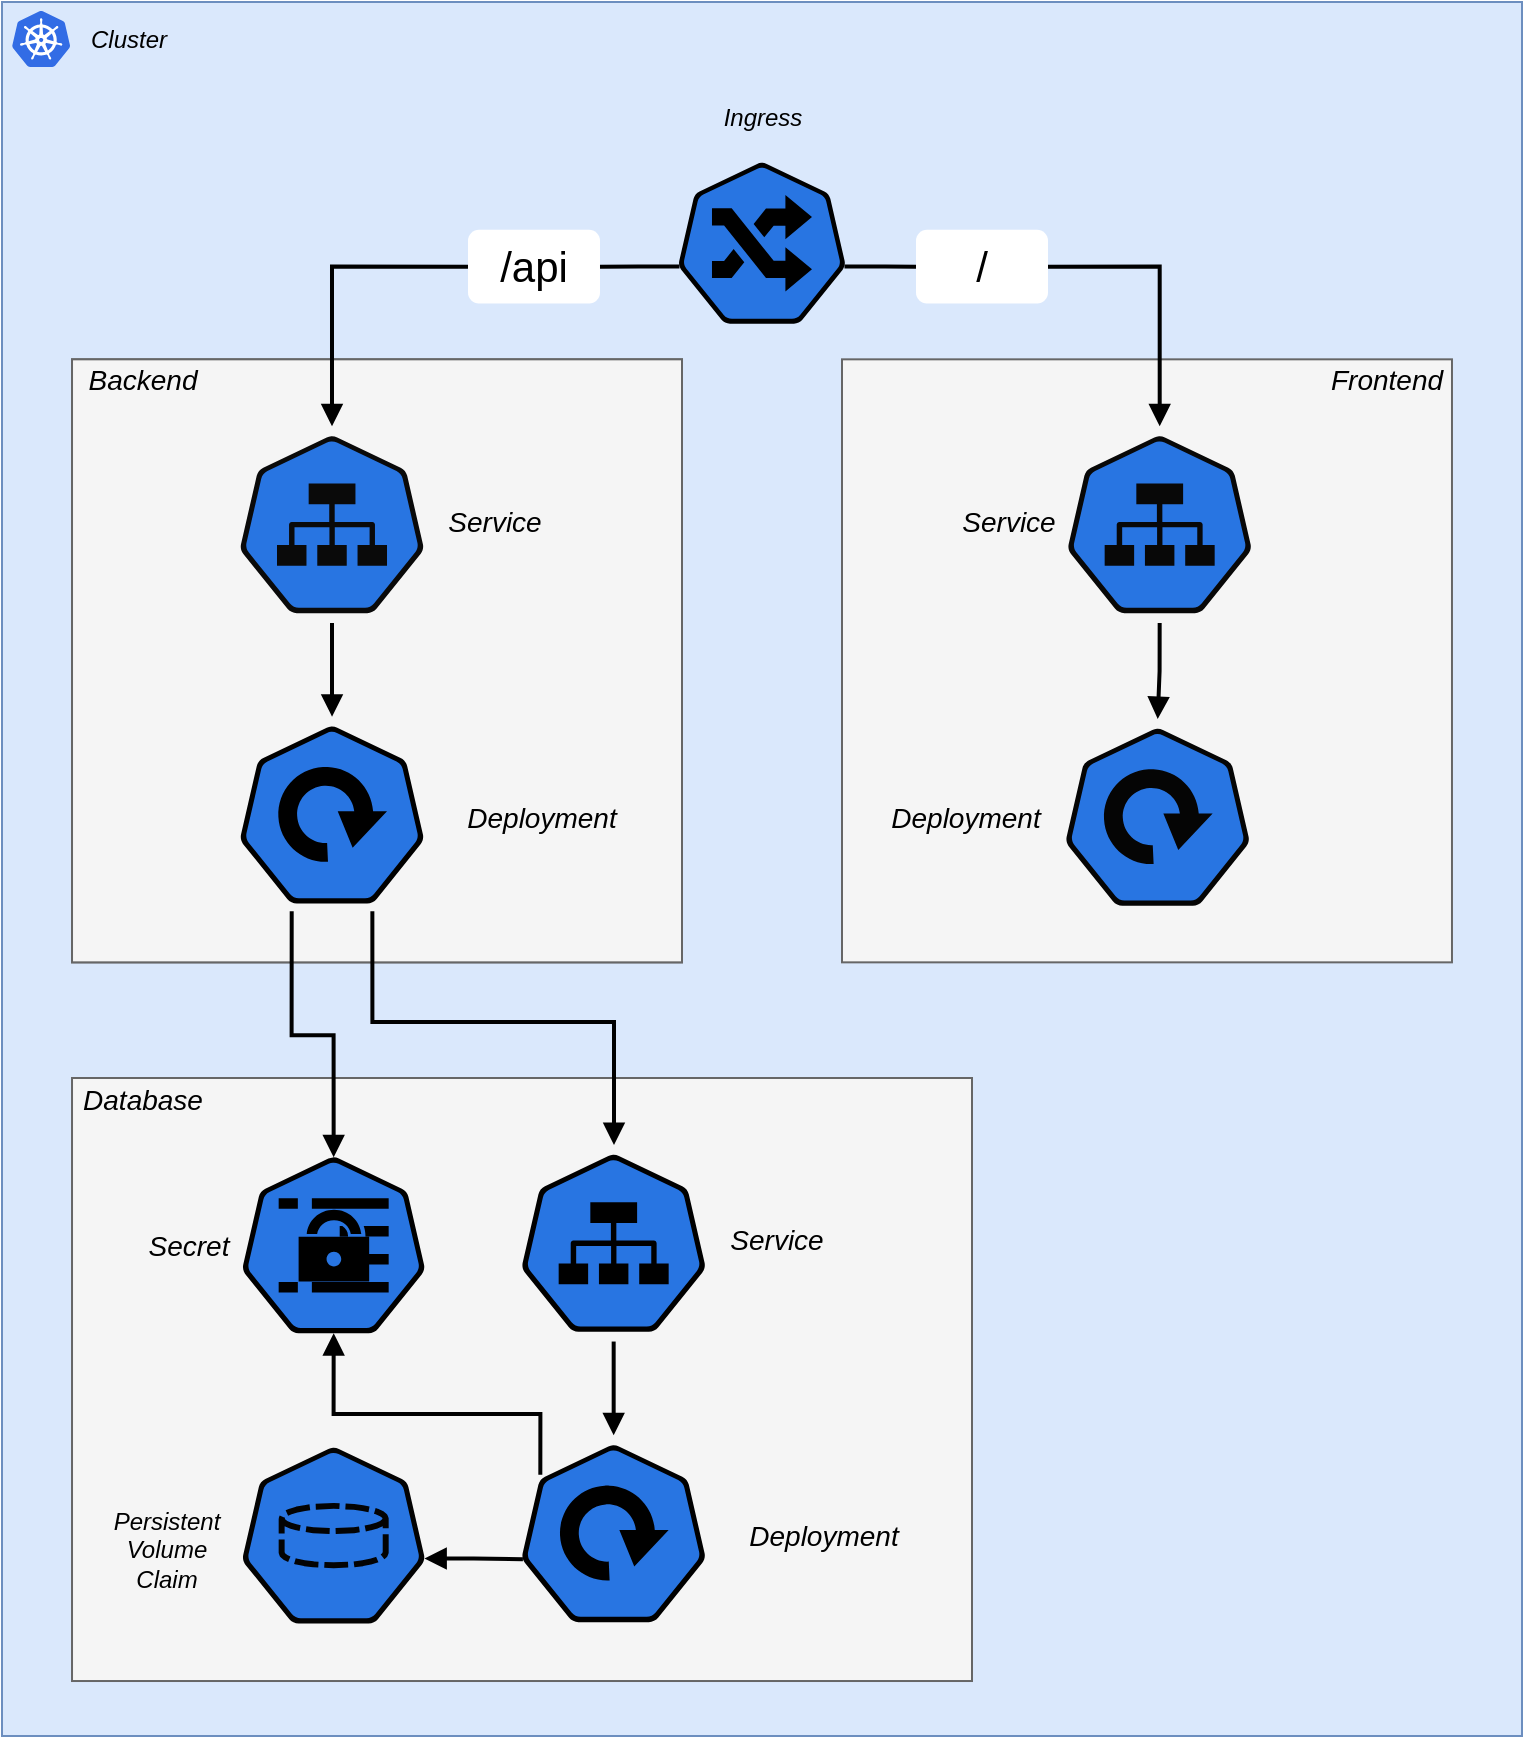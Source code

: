 <mxfile version="15.0.5" type="device"><diagram id="U0-JwYpuMsw_I5LCAwVe" name="Page-1"><mxGraphModel dx="2209" dy="761" grid="0" gridSize="10" guides="1" tooltips="1" connect="1" arrows="1" fold="1" page="1" pageScale="1" pageWidth="827" pageHeight="950" math="0" shadow="0"><root><mxCell id="0"/><mxCell id="1" parent="0"/><mxCell id="h1-sTey6x1xBw7MjlcTE-5" value="" style="group" parent="1" vertex="1" connectable="0"><mxGeometry x="-800" y="40" width="760" height="867" as="geometry"/></mxCell><mxCell id="h1-sTey6x1xBw7MjlcTE-1" value="" style="whiteSpace=wrap;html=1;fillColor=#dae8fc;strokeColor=#6c8ebf;" parent="h1-sTey6x1xBw7MjlcTE-5" vertex="1"><mxGeometry width="760" height="867" as="geometry"/></mxCell><mxCell id="h1-sTey6x1xBw7MjlcTE-4" value="" style="group" parent="h1-sTey6x1xBw7MjlcTE-5" vertex="1" connectable="0"><mxGeometry x="5" y="4.467" width="84.17" height="32.384" as="geometry"/></mxCell><mxCell id="h1-sTey6x1xBw7MjlcTE-2" value="&lt;i&gt;Cluster&lt;/i&gt;" style="text;html=1;align=center;verticalAlign=middle;resizable=0;points=[];autosize=1;strokeColor=none;" parent="h1-sTey6x1xBw7MjlcTE-4" vertex="1"><mxGeometry x="33.17" y="4.467" width="50" height="20" as="geometry"/></mxCell><mxCell id="h1-sTey6x1xBw7MjlcTE-3" value="" style="aspect=fixed;html=1;points=[];align=center;image;fontSize=12;image=img/lib/mscae/Kubernetes.svg;" parent="h1-sTey6x1xBw7MjlcTE-4" vertex="1"><mxGeometry width="29.17" height="28" as="geometry"/></mxCell><mxCell id="h1-sTey6x1xBw7MjlcTE-10" value="" style="group" parent="h1-sTey6x1xBw7MjlcTE-5" vertex="1" connectable="0"><mxGeometry x="350" y="42.434" width="71.66" height="122.836" as="geometry"/></mxCell><mxCell id="h1-sTey6x1xBw7MjlcTE-8" value="" style="html=1;dashed=0;whitespace=wrap;fillColor=#2875E2;points=[[0.005,0.63,0],[0.1,0.2,0],[0.9,0.2,0],[0.5,0,0],[0.995,0.63,0],[0.72,0.99,0],[0.5,1,0],[0.28,0.99,0]];shape=mxgraph.kubernetes.icon;prIcon=ing" parent="h1-sTey6x1xBw7MjlcTE-10" vertex="1"><mxGeometry x="-11.67" y="33.501" width="83.33" height="89.335" as="geometry"/></mxCell><mxCell id="h1-sTey6x1xBw7MjlcTE-9" value="&lt;i&gt;Ingress&lt;/i&gt;" style="text;html=1;align=center;verticalAlign=middle;resizable=0;points=[];autosize=1;strokeColor=none;" parent="h1-sTey6x1xBw7MjlcTE-10" vertex="1"><mxGeometry x="5" y="5.583" width="50" height="20" as="geometry"/></mxCell><mxCell id="h1-sTey6x1xBw7MjlcTE-28" value="" style="whiteSpace=wrap;html=1;fontSize=14;fillColor=#f5f5f5;strokeColor=#666666;fontColor=#333333;" parent="h1-sTey6x1xBw7MjlcTE-5" vertex="1"><mxGeometry x="420" y="178.67" width="304.99" height="301.506" as="geometry"/></mxCell><mxCell id="h1-sTey6x1xBw7MjlcTE-36" value="" style="group" parent="h1-sTey6x1xBw7MjlcTE-5" vertex="1" connectable="0"><mxGeometry x="432.0" y="358.457" width="191.67" height="98.269" as="geometry"/></mxCell><mxCell id="h1-sTey6x1xBw7MjlcTE-30" value="" style="html=1;dashed=0;whitespace=wrap;fillColor=#2875E2;points=[[0.005,0.63,0],[0.1,0.2,0],[0.9,0.2,0],[0.5,0,0],[0.995,0.63,0],[0.72,0.99,0],[0.5,1,0],[0.28,0.99,0]];shape=mxgraph.kubernetes.icon;prIcon=deploy;strokeColor=#050505;" parent="h1-sTey6x1xBw7MjlcTE-36" vertex="1"><mxGeometry x="100" width="91.67" height="98.269" as="geometry"/></mxCell><mxCell id="h1-sTey6x1xBw7MjlcTE-31" value="&lt;i&gt;Deployment&lt;/i&gt;" style="text;html=1;strokeColor=none;fillColor=none;align=center;verticalAlign=middle;whiteSpace=wrap;rounded=0;fontSize=14;" parent="h1-sTey6x1xBw7MjlcTE-36" vertex="1"><mxGeometry y="21.217" width="100" height="55.834" as="geometry"/></mxCell><mxCell id="h1-sTey6x1xBw7MjlcTE-37" style="edgeStyle=orthogonalEdgeStyle;rounded=0;orthogonalLoop=1;jettySize=auto;html=1;exitX=0.5;exitY=1;exitDx=0;exitDy=0;exitPerimeter=0;fontSize=14;endArrow=block;endFill=1;strokeColor=#000000;strokeWidth=2;" parent="h1-sTey6x1xBw7MjlcTE-5" source="h1-sTey6x1xBw7MjlcTE-33" target="h1-sTey6x1xBw7MjlcTE-30" edge="1"><mxGeometry relative="1" as="geometry"/></mxCell><mxCell id="h1-sTey6x1xBw7MjlcTE-35" value="" style="group" parent="h1-sTey6x1xBw7MjlcTE-5" vertex="1" connectable="0"><mxGeometry x="473" y="212.171" width="151.67" height="98.269" as="geometry"/></mxCell><mxCell id="h1-sTey6x1xBw7MjlcTE-33" value="" style="html=1;dashed=0;whitespace=wrap;fillColor=#2875E2;points=[[0.005,0.63,0],[0.1,0.2,0],[0.9,0.2,0],[0.5,0,0],[0.995,0.63,0],[0.72,0.99,0],[0.5,1,0],[0.28,0.99,0]];shape=mxgraph.kubernetes.icon;prIcon=svc;strokeColor=#080808;" parent="h1-sTey6x1xBw7MjlcTE-35" vertex="1"><mxGeometry x="60" width="91.67" height="98.269" as="geometry"/></mxCell><mxCell id="h1-sTey6x1xBw7MjlcTE-34" value="&lt;i&gt;Service&lt;/i&gt;" style="text;html=1;align=center;verticalAlign=middle;resizable=0;points=[];autosize=1;strokeColor=none;fontSize=14;" parent="h1-sTey6x1xBw7MjlcTE-35" vertex="1"><mxGeometry y="37.967" width="60" height="20" as="geometry"/></mxCell><mxCell id="h1-sTey6x1xBw7MjlcTE-38" style="edgeStyle=orthogonalEdgeStyle;rounded=0;orthogonalLoop=1;jettySize=auto;html=1;exitX=1;exitY=0.5;exitDx=0;exitDy=0;fontSize=14;endArrow=block;endFill=1;strokeColor=#000000;strokeWidth=2;startArrow=none;" parent="h1-sTey6x1xBw7MjlcTE-5" source="h1-sTey6x1xBw7MjlcTE-40" target="h1-sTey6x1xBw7MjlcTE-33" edge="1"><mxGeometry relative="1" as="geometry"/></mxCell><mxCell id="h1-sTey6x1xBw7MjlcTE-40" value="&lt;font color=&quot;#000000&quot; style=&quot;font-size: 21px&quot;&gt;/&lt;/font&gt;" style="rounded=1;whiteSpace=wrap;html=1;labelBackgroundColor=none;fontSize=14;fontColor=#FFFFFF;strokeColor=none;" parent="h1-sTey6x1xBw7MjlcTE-5" vertex="1"><mxGeometry x="457" y="113.902" width="66" height="36.851" as="geometry"/></mxCell><mxCell id="h1-sTey6x1xBw7MjlcTE-41" value="" style="edgeStyle=orthogonalEdgeStyle;rounded=0;orthogonalLoop=1;jettySize=auto;html=1;exitX=0.995;exitY=0.63;exitDx=0;exitDy=0;exitPerimeter=0;fontSize=14;endArrow=none;endFill=1;strokeColor=#000000;strokeWidth=2;" parent="h1-sTey6x1xBw7MjlcTE-5" source="h1-sTey6x1xBw7MjlcTE-8" target="h1-sTey6x1xBw7MjlcTE-40" edge="1"><mxGeometry relative="1" as="geometry"><mxPoint x="-378.757" y="176.884" as="sourcePoint"/><mxPoint x="-221.1" y="256.839" as="targetPoint"/></mxGeometry></mxCell><mxCell id="h1-sTey6x1xBw7MjlcTE-42" value="&lt;font color=&quot;#000000&quot; style=&quot;font-size: 21px&quot;&gt;/api&lt;/font&gt;" style="rounded=1;whiteSpace=wrap;html=1;labelBackgroundColor=none;fontSize=14;fontColor=#FFFFFF;strokeColor=none;" parent="h1-sTey6x1xBw7MjlcTE-5" vertex="1"><mxGeometry x="233" y="113.902" width="66" height="36.851" as="geometry"/></mxCell><mxCell id="h1-sTey6x1xBw7MjlcTE-45" style="edgeStyle=orthogonalEdgeStyle;rounded=0;orthogonalLoop=1;jettySize=auto;html=1;exitX=0.005;exitY=0.63;exitDx=0;exitDy=0;exitPerimeter=0;fontSize=14;fontColor=#FFFFFF;endArrow=none;endFill=0;strokeColor=#000000;strokeWidth=2;" parent="h1-sTey6x1xBw7MjlcTE-5" source="h1-sTey6x1xBw7MjlcTE-8" target="h1-sTey6x1xBw7MjlcTE-42" edge="1"><mxGeometry relative="1" as="geometry"/></mxCell><mxCell id="h1-sTey6x1xBw7MjlcTE-46" value="&lt;font color=&quot;#000000&quot;&gt;&lt;i&gt;Frontend&lt;/i&gt;&lt;/font&gt;" style="text;html=1;align=center;verticalAlign=middle;resizable=0;points=[];autosize=1;strokeColor=none;fontSize=14;fontColor=#FFFFFF;" parent="h1-sTey6x1xBw7MjlcTE-5" vertex="1"><mxGeometry x="658.99" y="178.67" width="66" height="21" as="geometry"/></mxCell><mxCell id="h1-sTey6x1xBw7MjlcTE-62" value="" style="group;fillColor=#f5f5f5;strokeColor=#666666;fontColor=#333333;" parent="h1-sTey6x1xBw7MjlcTE-5" vertex="1" connectable="0"><mxGeometry x="35.01" y="178.67" width="304.99" height="301.506" as="geometry"/></mxCell><mxCell id="h1-sTey6x1xBw7MjlcTE-17" value="" style="whiteSpace=wrap;html=1;fontSize=14;fillColor=#f5f5f5;strokeColor=#666666;fontColor=#333333;" parent="h1-sTey6x1xBw7MjlcTE-62" vertex="1"><mxGeometry x="7.105e-15" width="304.99" height="301.506" as="geometry"/></mxCell><mxCell id="h1-sTey6x1xBw7MjlcTE-25" value="" style="group;" parent="h1-sTey6x1xBw7MjlcTE-62" vertex="1" connectable="0"><mxGeometry x="84.17" y="178.67" width="200.82" height="98.269" as="geometry"/></mxCell><mxCell id="h1-sTey6x1xBw7MjlcTE-12" value="" style="html=1;dashed=0;whitespace=wrap;fillColor=#2875E2;points=[[0.005,0.63,0],[0.1,0.2,0],[0.9,0.2,0],[0.5,0,0],[0.995,0.63,0],[0.72,0.99,0],[0.5,1,0],[0.28,0.99,0]];shape=mxgraph.kubernetes.icon;prIcon=deploy;" parent="h1-sTey6x1xBw7MjlcTE-25" vertex="1"><mxGeometry width="91.67" height="98.269" as="geometry"/></mxCell><mxCell id="h1-sTey6x1xBw7MjlcTE-19" value="&lt;i&gt;Deployment&lt;/i&gt;" style="text;html=1;strokeColor=none;fillColor=none;align=center;verticalAlign=middle;whiteSpace=wrap;rounded=0;fontSize=14;" parent="h1-sTey6x1xBw7MjlcTE-25" vertex="1"><mxGeometry x="100.82" y="22.334" width="100" height="55.834" as="geometry"/></mxCell><mxCell id="h1-sTey6x1xBw7MjlcTE-26" value="" style="group" parent="h1-sTey6x1xBw7MjlcTE-62" vertex="1" connectable="0"><mxGeometry x="84.16" y="33.501" width="161.67" height="98.269" as="geometry"/></mxCell><mxCell id="h1-sTey6x1xBw7MjlcTE-11" value="" style="html=1;dashed=0;whitespace=wrap;fillColor=#2875E2;points=[[0.005,0.63,0],[0.1,0.2,0],[0.9,0.2,0],[0.5,0,0],[0.995,0.63,0],[0.72,0.99,0],[0.5,1,0],[0.28,0.99,0]];shape=mxgraph.kubernetes.icon;prIcon=svc;strokeColor=#0A0A0A;" parent="h1-sTey6x1xBw7MjlcTE-26" vertex="1"><mxGeometry width="91.67" height="98.269" as="geometry"/></mxCell><mxCell id="h1-sTey6x1xBw7MjlcTE-18" value="&lt;i&gt;Service&lt;/i&gt;" style="text;html=1;align=center;verticalAlign=middle;resizable=0;points=[];autosize=1;strokeColor=none;fontSize=14;" parent="h1-sTey6x1xBw7MjlcTE-26" vertex="1"><mxGeometry x="96.67" y="37.967" width="60" height="20" as="geometry"/></mxCell><mxCell id="h1-sTey6x1xBw7MjlcTE-27" value="&lt;i&gt;Backend&lt;/i&gt;" style="text;html=1;align=center;verticalAlign=middle;resizable=0;points=[];autosize=1;strokeColor=none;fontSize=14;" parent="h1-sTey6x1xBw7MjlcTE-62" vertex="1"><mxGeometry width="70" height="20" as="geometry"/></mxCell><mxCell id="h1-sTey6x1xBw7MjlcTE-13" style="edgeStyle=orthogonalEdgeStyle;rounded=0;orthogonalLoop=1;jettySize=auto;html=1;exitX=0.5;exitY=1;exitDx=0;exitDy=0;exitPerimeter=0;entryX=0.5;entryY=0;entryDx=0;entryDy=0;entryPerimeter=0;endArrow=block;endFill=1;strokeWidth=2;" parent="h1-sTey6x1xBw7MjlcTE-62" source="h1-sTey6x1xBw7MjlcTE-11" target="h1-sTey6x1xBw7MjlcTE-12" edge="1"><mxGeometry relative="1" as="geometry"/></mxCell><mxCell id="h1-sTey6x1xBw7MjlcTE-64" value="" style="whiteSpace=wrap;html=1;fontSize=14;fillColor=#f5f5f5;strokeColor=#666666;fontColor=#333333;" parent="h1-sTey6x1xBw7MjlcTE-5" vertex="1"><mxGeometry x="35.01" y="538" width="449.99" height="301.51" as="geometry"/></mxCell><mxCell id="h1-sTey6x1xBw7MjlcTE-71" value="&lt;i&gt;Database&lt;/i&gt;" style="text;html=1;align=center;verticalAlign=middle;resizable=0;points=[];autosize=1;strokeColor=none;fontSize=14;" parent="h1-sTey6x1xBw7MjlcTE-5" vertex="1"><mxGeometry x="35.01" y="538.0" width="70" height="21" as="geometry"/></mxCell><mxCell id="h1-sTey6x1xBw7MjlcTE-79" style="edgeStyle=orthogonalEdgeStyle;rounded=0;orthogonalLoop=1;jettySize=auto;html=1;fontSize=14;fontColor=#FFFFFF;endArrow=block;endFill=1;strokeColor=#000000;strokeWidth=2;" parent="h1-sTey6x1xBw7MjlcTE-5" source="h1-sTey6x1xBw7MjlcTE-69" target="h1-sTey6x1xBw7MjlcTE-66" edge="1"><mxGeometry relative="1" as="geometry"/></mxCell><mxCell id="h1-sTey6x1xBw7MjlcTE-73" style="edgeStyle=orthogonalEdgeStyle;rounded=0;orthogonalLoop=1;jettySize=auto;html=1;exitX=0.72;exitY=0.99;exitDx=0;exitDy=0;exitPerimeter=0;fontSize=14;fontColor=#FFFFFF;endArrow=block;endFill=1;strokeColor=#000000;strokeWidth=2;startArrow=none;startFill=0;" parent="h1-sTey6x1xBw7MjlcTE-5" source="h1-sTey6x1xBw7MjlcTE-12" target="h1-sTey6x1xBw7MjlcTE-69" edge="1"><mxGeometry relative="1" as="geometry"><Array as="points"><mxPoint x="185" y="510"/><mxPoint x="306" y="510"/></Array></mxGeometry></mxCell><mxCell id="h1-sTey6x1xBw7MjlcTE-43" style="edgeStyle=orthogonalEdgeStyle;rounded=0;orthogonalLoop=1;jettySize=auto;html=1;exitX=0;exitY=0.5;exitDx=0;exitDy=0;entryX=0.5;entryY=0;entryDx=0;entryDy=0;entryPerimeter=0;fontSize=14;fontColor=#FFFFFF;endArrow=block;endFill=1;strokeColor=#000000;strokeWidth=2;" parent="h1-sTey6x1xBw7MjlcTE-5" source="h1-sTey6x1xBw7MjlcTE-42" target="h1-sTey6x1xBw7MjlcTE-11" edge="1"><mxGeometry relative="1" as="geometry"/></mxCell><mxCell id="h1-sTey6x1xBw7MjlcTE-68" value="" style="group" parent="h1-sTey6x1xBw7MjlcTE-5" vertex="1" connectable="0"><mxGeometry x="260" y="571.501" width="161.67" height="98.269" as="geometry"/></mxCell><mxCell id="h1-sTey6x1xBw7MjlcTE-69" value="" style="html=1;dashed=0;whitespace=wrap;fillColor=#2875E2;points=[[0.005,0.63,0],[0.1,0.2,0],[0.9,0.2,0],[0.5,0,0],[0.995,0.63,0],[0.72,0.99,0],[0.5,1,0],[0.28,0.99,0]];shape=mxgraph.kubernetes.icon;prIcon=svc" parent="h1-sTey6x1xBw7MjlcTE-68" vertex="1"><mxGeometry width="91.67" height="98.269" as="geometry"/></mxCell><mxCell id="h1-sTey6x1xBw7MjlcTE-70" value="&lt;i&gt;Service&lt;/i&gt;" style="text;html=1;align=center;verticalAlign=middle;resizable=0;points=[];autosize=1;strokeColor=none;fontSize=14;" parent="h1-sTey6x1xBw7MjlcTE-68" vertex="1"><mxGeometry x="96.67" y="37.967" width="60" height="20" as="geometry"/></mxCell><mxCell id="h1-sTey6x1xBw7MjlcTE-65" value="" style="group" parent="h1-sTey6x1xBw7MjlcTE-5" vertex="1" connectable="0"><mxGeometry x="260" y="716.671" width="200.82" height="98.269" as="geometry"/></mxCell><mxCell id="h1-sTey6x1xBw7MjlcTE-66" value="" style="html=1;dashed=0;whitespace=wrap;fillColor=#2875E2;points=[[0.005,0.63,0],[0.1,0.2,0],[0.9,0.2,0],[0.5,0,0],[0.995,0.63,0],[0.72,0.99,0],[0.5,1,0],[0.28,0.99,0]];shape=mxgraph.kubernetes.icon;prIcon=deploy" parent="h1-sTey6x1xBw7MjlcTE-65" vertex="1"><mxGeometry width="91.67" height="98.269" as="geometry"/></mxCell><mxCell id="h1-sTey6x1xBw7MjlcTE-67" value="&lt;i&gt;Deployment&lt;/i&gt;" style="text;html=1;strokeColor=none;fillColor=none;align=center;verticalAlign=middle;whiteSpace=wrap;rounded=0;fontSize=14;" parent="h1-sTey6x1xBw7MjlcTE-65" vertex="1"><mxGeometry x="100.82" y="22.334" width="100" height="55.834" as="geometry"/></mxCell><mxCell id="vdhlNAOAQjCSx3ARwTuZ-4" value="" style="group" vertex="1" connectable="0" parent="h1-sTey6x1xBw7MjlcTE-5"><mxGeometry x="68" y="577.64" width="143.67" height="88" as="geometry"/></mxCell><mxCell id="vdhlNAOAQjCSx3ARwTuZ-2" value="" style="html=1;dashed=0;whitespace=wrap;fillColor=#2875E2;points=[[0.005,0.63,0],[0.1,0.2,0],[0.9,0.2,0],[0.5,0,0],[0.995,0.63,0],[0.72,0.99,0],[0.5,1,0],[0.28,0.99,0]];shape=mxgraph.kubernetes.icon;prIcon=secret" vertex="1" parent="vdhlNAOAQjCSx3ARwTuZ-4"><mxGeometry x="52" width="91.67" height="88" as="geometry"/></mxCell><mxCell id="vdhlNAOAQjCSx3ARwTuZ-3" value="&lt;i&gt;&lt;font style=&quot;font-size: 14px&quot;&gt;Secret&lt;/font&gt;&lt;/i&gt;" style="text;html=1;align=center;verticalAlign=middle;resizable=0;points=[];autosize=1;strokeColor=none;fillColor=none;" vertex="1" parent="vdhlNAOAQjCSx3ARwTuZ-4"><mxGeometry y="35" width="50" height="19" as="geometry"/></mxCell><mxCell id="vdhlNAOAQjCSx3ARwTuZ-11" value="" style="group" vertex="1" connectable="0" parent="h1-sTey6x1xBw7MjlcTE-5"><mxGeometry x="46" y="722.8" width="165.67" height="88" as="geometry"/></mxCell><mxCell id="vdhlNAOAQjCSx3ARwTuZ-1" value="" style="html=1;dashed=0;whitespace=wrap;fillColor=#2875E2;points=[[0.005,0.63,0],[0.1,0.2,0],[0.9,0.2,0],[0.5,0,0],[0.995,0.63,0],[0.72,0.99,0],[0.5,1,0],[0.28,0.99,0]];shape=mxgraph.kubernetes.icon;prIcon=pvc;strokeColor=#030303;" vertex="1" parent="vdhlNAOAQjCSx3ARwTuZ-11"><mxGeometry x="74" width="91.67" height="88" as="geometry"/></mxCell><mxCell id="vdhlNAOAQjCSx3ARwTuZ-10" value="&lt;i&gt;Persistent&lt;br&gt;Volume&lt;br&gt;Claim&lt;/i&gt;" style="text;html=1;align=center;verticalAlign=middle;resizable=0;points=[];autosize=1;strokeColor=none;fillColor=none;container=1;" vertex="1" parent="vdhlNAOAQjCSx3ARwTuZ-11"><mxGeometry x="4" y="28" width="63" height="46" as="geometry"/></mxCell><mxCell id="vdhlNAOAQjCSx3ARwTuZ-13" style="edgeStyle=orthogonalEdgeStyle;rounded=0;orthogonalLoop=1;jettySize=auto;html=1;exitX=0.995;exitY=0.63;exitDx=0;exitDy=0;exitPerimeter=0;entryX=0.005;entryY=0.63;entryDx=0;entryDy=0;entryPerimeter=0;startArrow=block;startFill=1;endArrow=none;endFill=0;strokeWidth=2;" edge="1" parent="h1-sTey6x1xBw7MjlcTE-5" source="vdhlNAOAQjCSx3ARwTuZ-1" target="h1-sTey6x1xBw7MjlcTE-66"><mxGeometry relative="1" as="geometry"/></mxCell><mxCell id="vdhlNAOAQjCSx3ARwTuZ-15" style="edgeStyle=orthogonalEdgeStyle;rounded=0;orthogonalLoop=1;jettySize=auto;html=1;exitX=0.28;exitY=0.99;exitDx=0;exitDy=0;exitPerimeter=0;entryX=0.5;entryY=0;entryDx=0;entryDy=0;entryPerimeter=0;startArrow=none;startFill=0;endArrow=block;endFill=1;strokeWidth=2;" edge="1" parent="h1-sTey6x1xBw7MjlcTE-5" source="h1-sTey6x1xBw7MjlcTE-12" target="vdhlNAOAQjCSx3ARwTuZ-2"><mxGeometry relative="1" as="geometry"/></mxCell><mxCell id="vdhlNAOAQjCSx3ARwTuZ-16" style="edgeStyle=orthogonalEdgeStyle;rounded=0;orthogonalLoop=1;jettySize=auto;html=1;exitX=0.1;exitY=0.2;exitDx=0;exitDy=0;exitPerimeter=0;entryX=0.5;entryY=1;entryDx=0;entryDy=0;entryPerimeter=0;startArrow=none;startFill=0;endArrow=block;endFill=1;strokeWidth=2;" edge="1" parent="h1-sTey6x1xBw7MjlcTE-5" source="h1-sTey6x1xBw7MjlcTE-66" target="vdhlNAOAQjCSx3ARwTuZ-2"><mxGeometry relative="1" as="geometry"><Array as="points"><mxPoint x="269" y="706"/><mxPoint x="166" y="706"/></Array></mxGeometry></mxCell></root></mxGraphModel></diagram></mxfile>